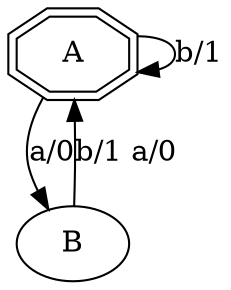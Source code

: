 digraph test_7 {
    A -> B [label="a/0"];
    A -> A [label="b/1"];
    B -> A [label="b/1 a/0"];
    A [shape=doubleoctagon];
}